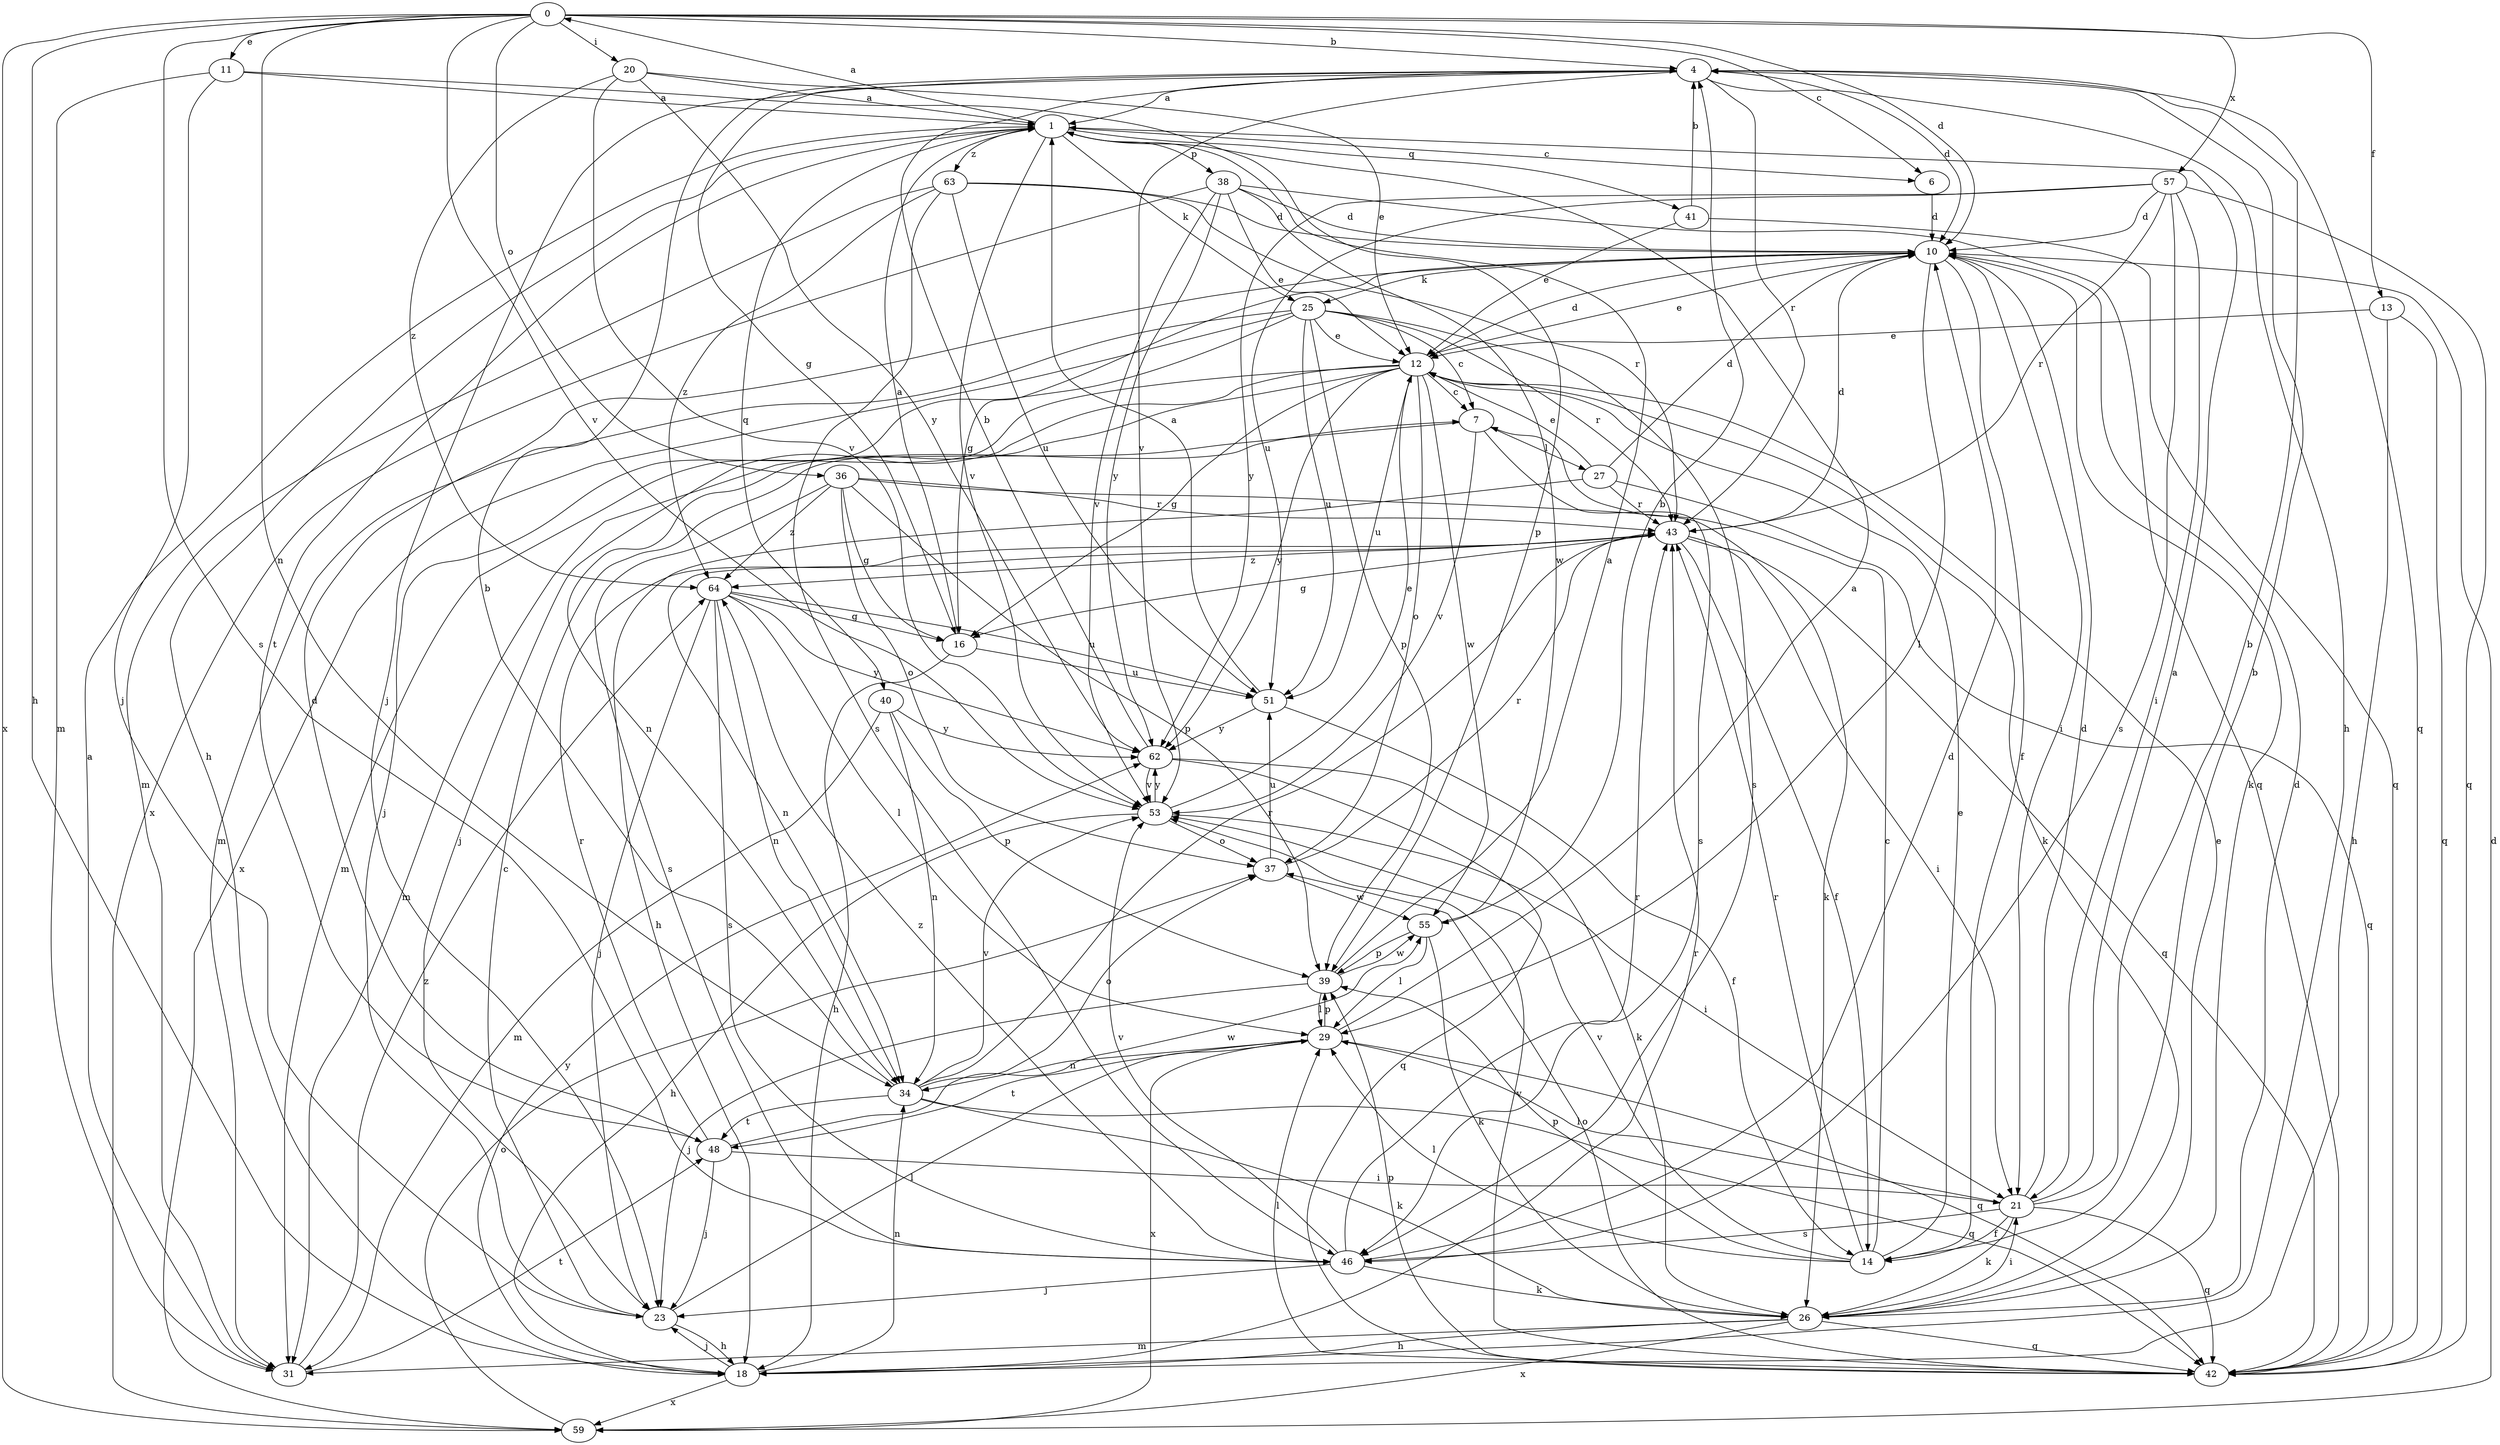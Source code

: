 strict digraph  {
0;
1;
4;
6;
7;
10;
11;
12;
13;
14;
16;
18;
20;
21;
23;
25;
26;
27;
29;
31;
34;
36;
37;
38;
39;
40;
41;
42;
43;
46;
48;
51;
53;
55;
57;
59;
62;
63;
64;
0 -> 4  [label=b];
0 -> 6  [label=c];
0 -> 10  [label=d];
0 -> 11  [label=e];
0 -> 13  [label=f];
0 -> 18  [label=h];
0 -> 20  [label=i];
0 -> 34  [label=n];
0 -> 36  [label=o];
0 -> 46  [label=s];
0 -> 53  [label=v];
0 -> 57  [label=x];
0 -> 59  [label=x];
1 -> 0  [label=a];
1 -> 6  [label=c];
1 -> 18  [label=h];
1 -> 25  [label=k];
1 -> 38  [label=p];
1 -> 40  [label=q];
1 -> 41  [label=q];
1 -> 48  [label=t];
1 -> 53  [label=v];
1 -> 63  [label=z];
4 -> 1  [label=a];
4 -> 10  [label=d];
4 -> 16  [label=g];
4 -> 18  [label=h];
4 -> 23  [label=j];
4 -> 42  [label=q];
4 -> 43  [label=r];
4 -> 53  [label=v];
6 -> 10  [label=d];
7 -> 27  [label=l];
7 -> 31  [label=m];
7 -> 46  [label=s];
7 -> 53  [label=v];
10 -> 12  [label=e];
10 -> 14  [label=f];
10 -> 16  [label=g];
10 -> 21  [label=i];
10 -> 25  [label=k];
10 -> 26  [label=k];
10 -> 29  [label=l];
11 -> 1  [label=a];
11 -> 23  [label=j];
11 -> 31  [label=m];
11 -> 39  [label=p];
12 -> 7  [label=c];
12 -> 10  [label=d];
12 -> 16  [label=g];
12 -> 23  [label=j];
12 -> 26  [label=k];
12 -> 31  [label=m];
12 -> 34  [label=n];
12 -> 37  [label=o];
12 -> 51  [label=u];
12 -> 55  [label=w];
12 -> 62  [label=y];
13 -> 12  [label=e];
13 -> 18  [label=h];
13 -> 42  [label=q];
14 -> 4  [label=b];
14 -> 7  [label=c];
14 -> 12  [label=e];
14 -> 29  [label=l];
14 -> 39  [label=p];
14 -> 43  [label=r];
14 -> 53  [label=v];
16 -> 1  [label=a];
16 -> 18  [label=h];
16 -> 51  [label=u];
18 -> 23  [label=j];
18 -> 34  [label=n];
18 -> 43  [label=r];
18 -> 59  [label=x];
18 -> 62  [label=y];
20 -> 1  [label=a];
20 -> 12  [label=e];
20 -> 53  [label=v];
20 -> 62  [label=y];
20 -> 64  [label=z];
21 -> 1  [label=a];
21 -> 4  [label=b];
21 -> 10  [label=d];
21 -> 14  [label=f];
21 -> 26  [label=k];
21 -> 29  [label=l];
21 -> 42  [label=q];
21 -> 46  [label=s];
23 -> 7  [label=c];
23 -> 18  [label=h];
23 -> 29  [label=l];
25 -> 7  [label=c];
25 -> 12  [label=e];
25 -> 23  [label=j];
25 -> 31  [label=m];
25 -> 39  [label=p];
25 -> 43  [label=r];
25 -> 46  [label=s];
25 -> 51  [label=u];
25 -> 59  [label=x];
26 -> 10  [label=d];
26 -> 12  [label=e];
26 -> 18  [label=h];
26 -> 21  [label=i];
26 -> 31  [label=m];
26 -> 42  [label=q];
26 -> 59  [label=x];
27 -> 10  [label=d];
27 -> 12  [label=e];
27 -> 18  [label=h];
27 -> 42  [label=q];
27 -> 43  [label=r];
29 -> 1  [label=a];
29 -> 34  [label=n];
29 -> 39  [label=p];
29 -> 42  [label=q];
29 -> 48  [label=t];
29 -> 59  [label=x];
31 -> 1  [label=a];
31 -> 48  [label=t];
31 -> 64  [label=z];
34 -> 4  [label=b];
34 -> 26  [label=k];
34 -> 37  [label=o];
34 -> 42  [label=q];
34 -> 43  [label=r];
34 -> 48  [label=t];
34 -> 53  [label=v];
36 -> 16  [label=g];
36 -> 26  [label=k];
36 -> 37  [label=o];
36 -> 39  [label=p];
36 -> 43  [label=r];
36 -> 46  [label=s];
36 -> 64  [label=z];
37 -> 43  [label=r];
37 -> 51  [label=u];
37 -> 55  [label=w];
38 -> 10  [label=d];
38 -> 12  [label=e];
38 -> 42  [label=q];
38 -> 53  [label=v];
38 -> 55  [label=w];
38 -> 59  [label=x];
38 -> 62  [label=y];
39 -> 1  [label=a];
39 -> 23  [label=j];
39 -> 29  [label=l];
39 -> 55  [label=w];
40 -> 31  [label=m];
40 -> 34  [label=n];
40 -> 39  [label=p];
40 -> 62  [label=y];
41 -> 4  [label=b];
41 -> 12  [label=e];
41 -> 42  [label=q];
42 -> 29  [label=l];
42 -> 37  [label=o];
42 -> 39  [label=p];
42 -> 53  [label=v];
43 -> 10  [label=d];
43 -> 14  [label=f];
43 -> 16  [label=g];
43 -> 21  [label=i];
43 -> 34  [label=n];
43 -> 42  [label=q];
43 -> 64  [label=z];
46 -> 10  [label=d];
46 -> 23  [label=j];
46 -> 26  [label=k];
46 -> 43  [label=r];
46 -> 53  [label=v];
46 -> 64  [label=z];
48 -> 10  [label=d];
48 -> 21  [label=i];
48 -> 23  [label=j];
48 -> 43  [label=r];
48 -> 55  [label=w];
51 -> 1  [label=a];
51 -> 14  [label=f];
51 -> 62  [label=y];
53 -> 12  [label=e];
53 -> 18  [label=h];
53 -> 21  [label=i];
53 -> 37  [label=o];
53 -> 62  [label=y];
55 -> 4  [label=b];
55 -> 26  [label=k];
55 -> 29  [label=l];
55 -> 39  [label=p];
57 -> 10  [label=d];
57 -> 21  [label=i];
57 -> 42  [label=q];
57 -> 43  [label=r];
57 -> 46  [label=s];
57 -> 51  [label=u];
57 -> 62  [label=y];
59 -> 10  [label=d];
59 -> 37  [label=o];
62 -> 4  [label=b];
62 -> 26  [label=k];
62 -> 42  [label=q];
62 -> 53  [label=v];
63 -> 10  [label=d];
63 -> 31  [label=m];
63 -> 43  [label=r];
63 -> 46  [label=s];
63 -> 51  [label=u];
63 -> 64  [label=z];
64 -> 16  [label=g];
64 -> 23  [label=j];
64 -> 29  [label=l];
64 -> 34  [label=n];
64 -> 46  [label=s];
64 -> 51  [label=u];
64 -> 62  [label=y];
}
